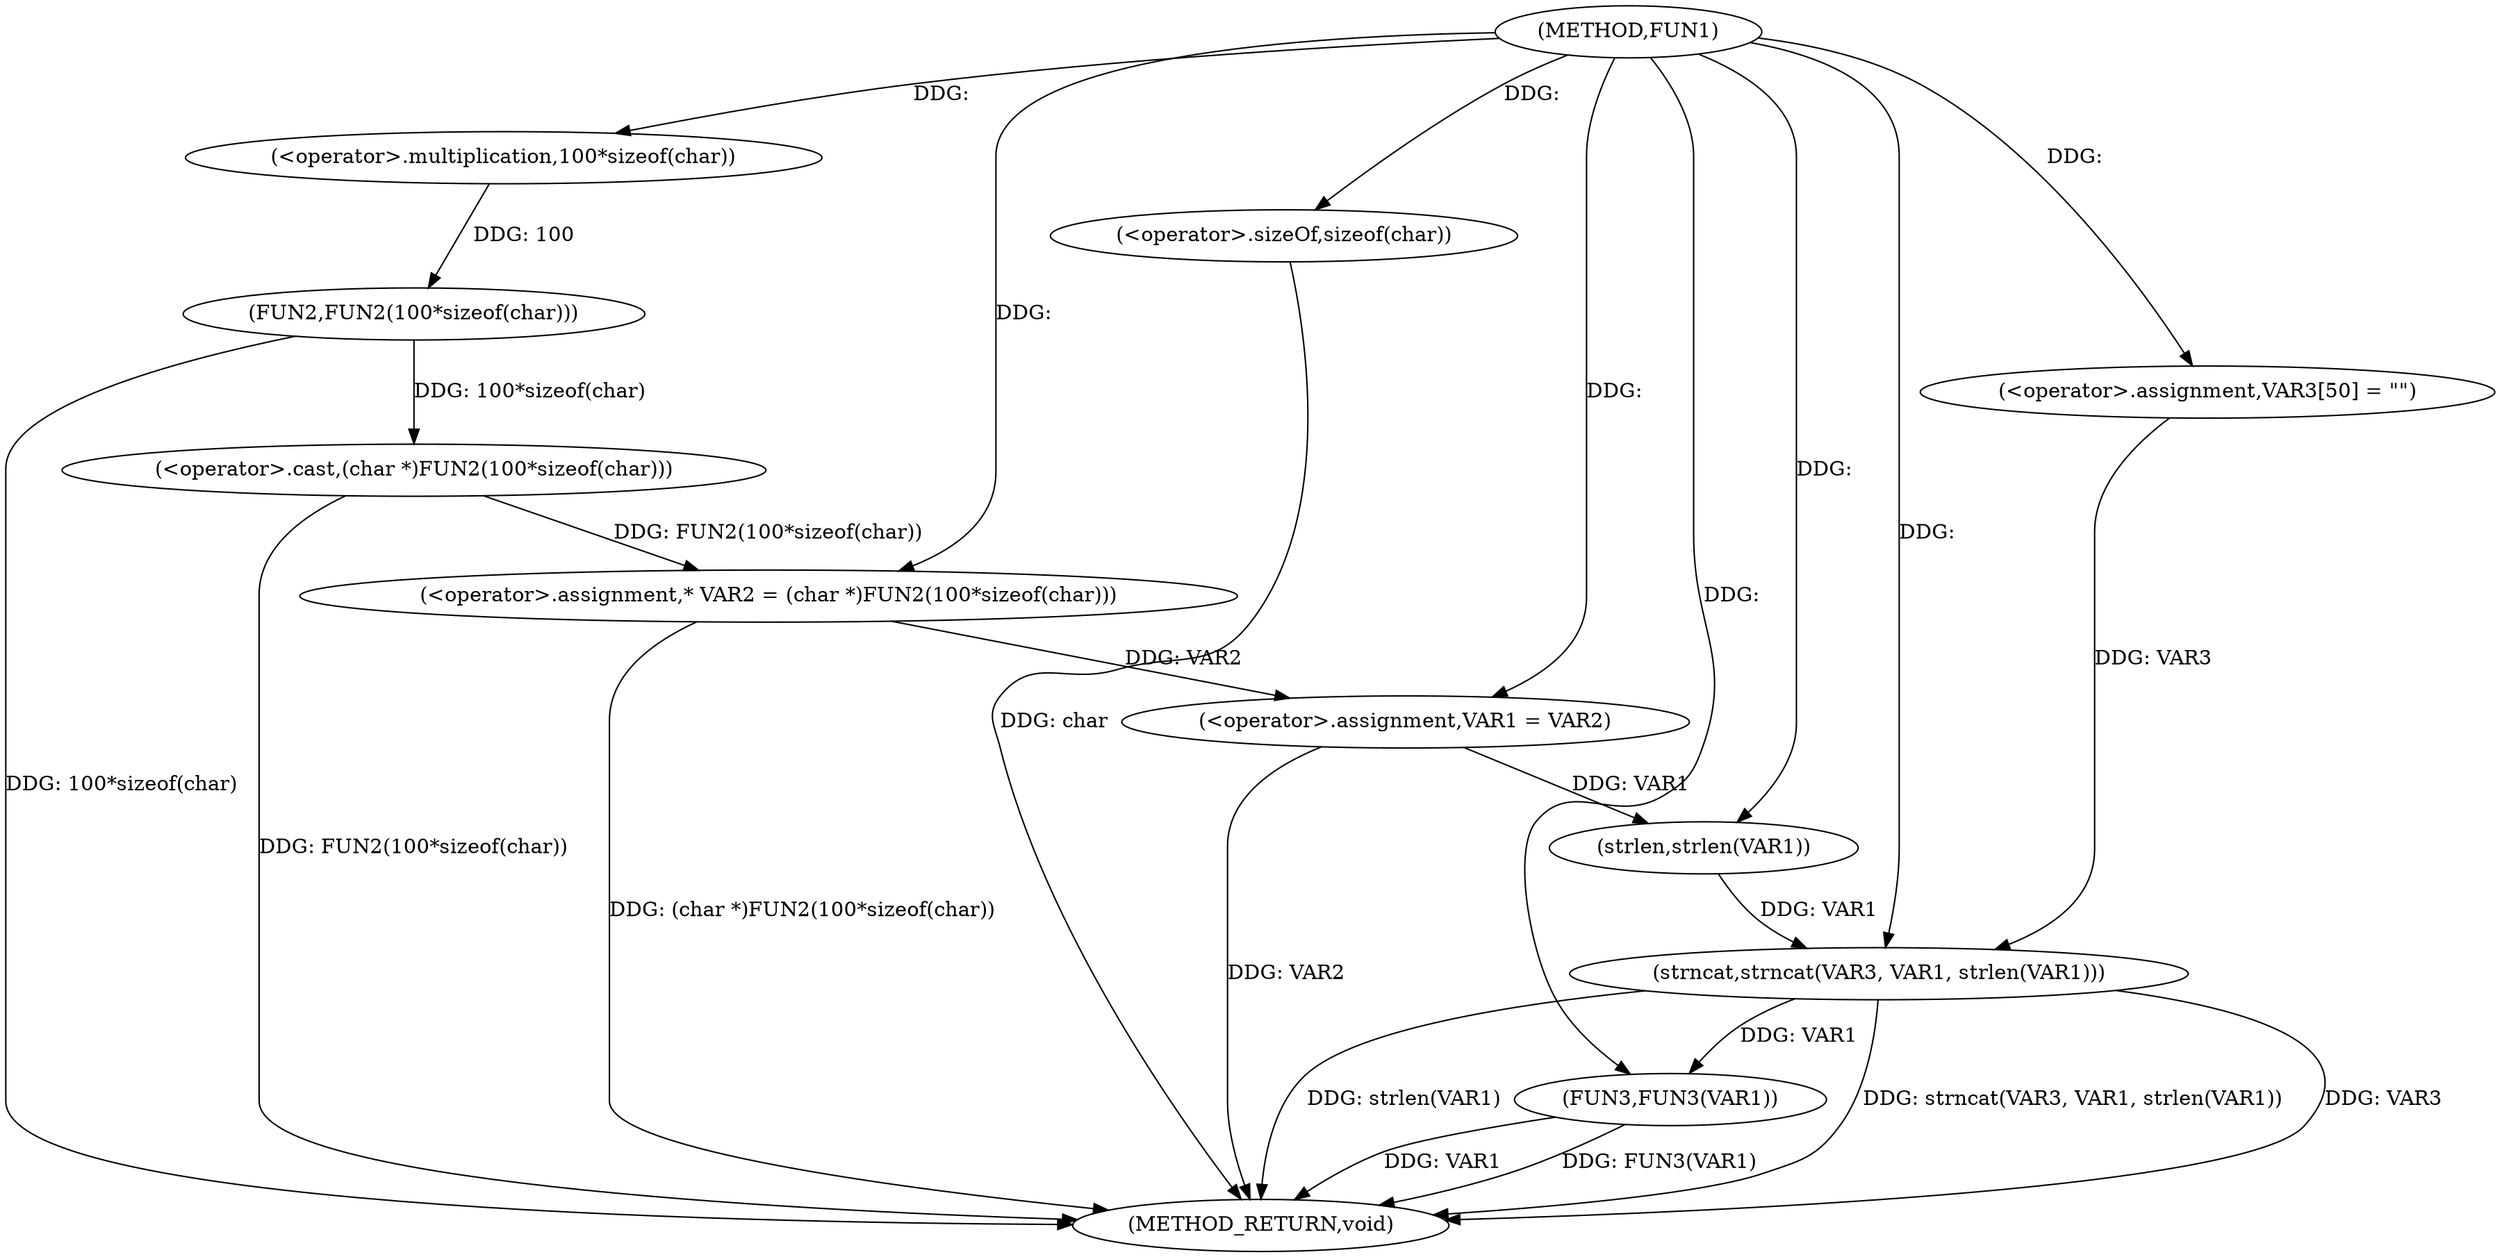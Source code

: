 digraph FUN1 {  
"1000100" [label = "(METHOD,FUN1)" ]
"1000128" [label = "(METHOD_RETURN,void)" ]
"1000104" [label = "(<operator>.assignment,* VAR2 = (char *)FUN2(100*sizeof(char)))" ]
"1000106" [label = "(<operator>.cast,(char *)FUN2(100*sizeof(char)))" ]
"1000108" [label = "(FUN2,FUN2(100*sizeof(char)))" ]
"1000109" [label = "(<operator>.multiplication,100*sizeof(char))" ]
"1000111" [label = "(<operator>.sizeOf,sizeof(char))" ]
"1000113" [label = "(<operator>.assignment,VAR1 = VAR2)" ]
"1000118" [label = "(<operator>.assignment,VAR3[50] = \"\")" ]
"1000121" [label = "(strncat,strncat(VAR3, VAR1, strlen(VAR1)))" ]
"1000124" [label = "(strlen,strlen(VAR1))" ]
"1000126" [label = "(FUN3,FUN3(VAR1))" ]
  "1000126" -> "1000128"  [ label = "DDG: FUN3(VAR1)"] 
  "1000106" -> "1000128"  [ label = "DDG: FUN2(100*sizeof(char))"] 
  "1000126" -> "1000128"  [ label = "DDG: VAR1"] 
  "1000111" -> "1000128"  [ label = "DDG: char"] 
  "1000121" -> "1000128"  [ label = "DDG: VAR3"] 
  "1000121" -> "1000128"  [ label = "DDG: strlen(VAR1)"] 
  "1000113" -> "1000128"  [ label = "DDG: VAR2"] 
  "1000121" -> "1000128"  [ label = "DDG: strncat(VAR3, VAR1, strlen(VAR1))"] 
  "1000104" -> "1000128"  [ label = "DDG: (char *)FUN2(100*sizeof(char))"] 
  "1000108" -> "1000128"  [ label = "DDG: 100*sizeof(char)"] 
  "1000106" -> "1000104"  [ label = "DDG: FUN2(100*sizeof(char))"] 
  "1000100" -> "1000104"  [ label = "DDG: "] 
  "1000108" -> "1000106"  [ label = "DDG: 100*sizeof(char)"] 
  "1000109" -> "1000108"  [ label = "DDG: 100"] 
  "1000100" -> "1000109"  [ label = "DDG: "] 
  "1000100" -> "1000111"  [ label = "DDG: "] 
  "1000104" -> "1000113"  [ label = "DDG: VAR2"] 
  "1000100" -> "1000113"  [ label = "DDG: "] 
  "1000100" -> "1000118"  [ label = "DDG: "] 
  "1000118" -> "1000121"  [ label = "DDG: VAR3"] 
  "1000100" -> "1000121"  [ label = "DDG: "] 
  "1000124" -> "1000121"  [ label = "DDG: VAR1"] 
  "1000113" -> "1000124"  [ label = "DDG: VAR1"] 
  "1000100" -> "1000124"  [ label = "DDG: "] 
  "1000121" -> "1000126"  [ label = "DDG: VAR1"] 
  "1000100" -> "1000126"  [ label = "DDG: "] 
}
